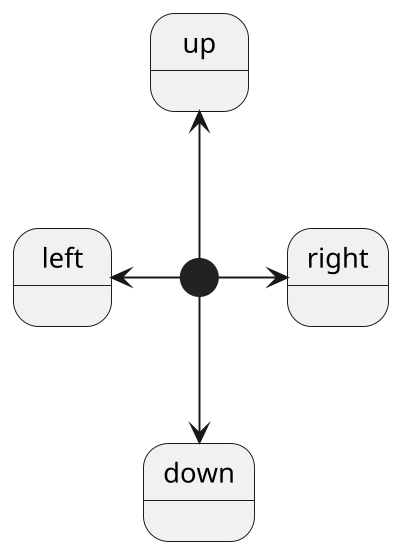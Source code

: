 {
  "sha1": "emj18zmiggac6no5f4opv2hnrcne1co",
  "insertion": {
    "when": "2024-06-01T09:03:04.724Z",
    "user": "plantuml@gmail.com"
  }
}
@startuml
scale 400 x 800
[*] -l-> left
[*] -r-> right
[*] -u-> up
[*] -d-> down
@enduml

